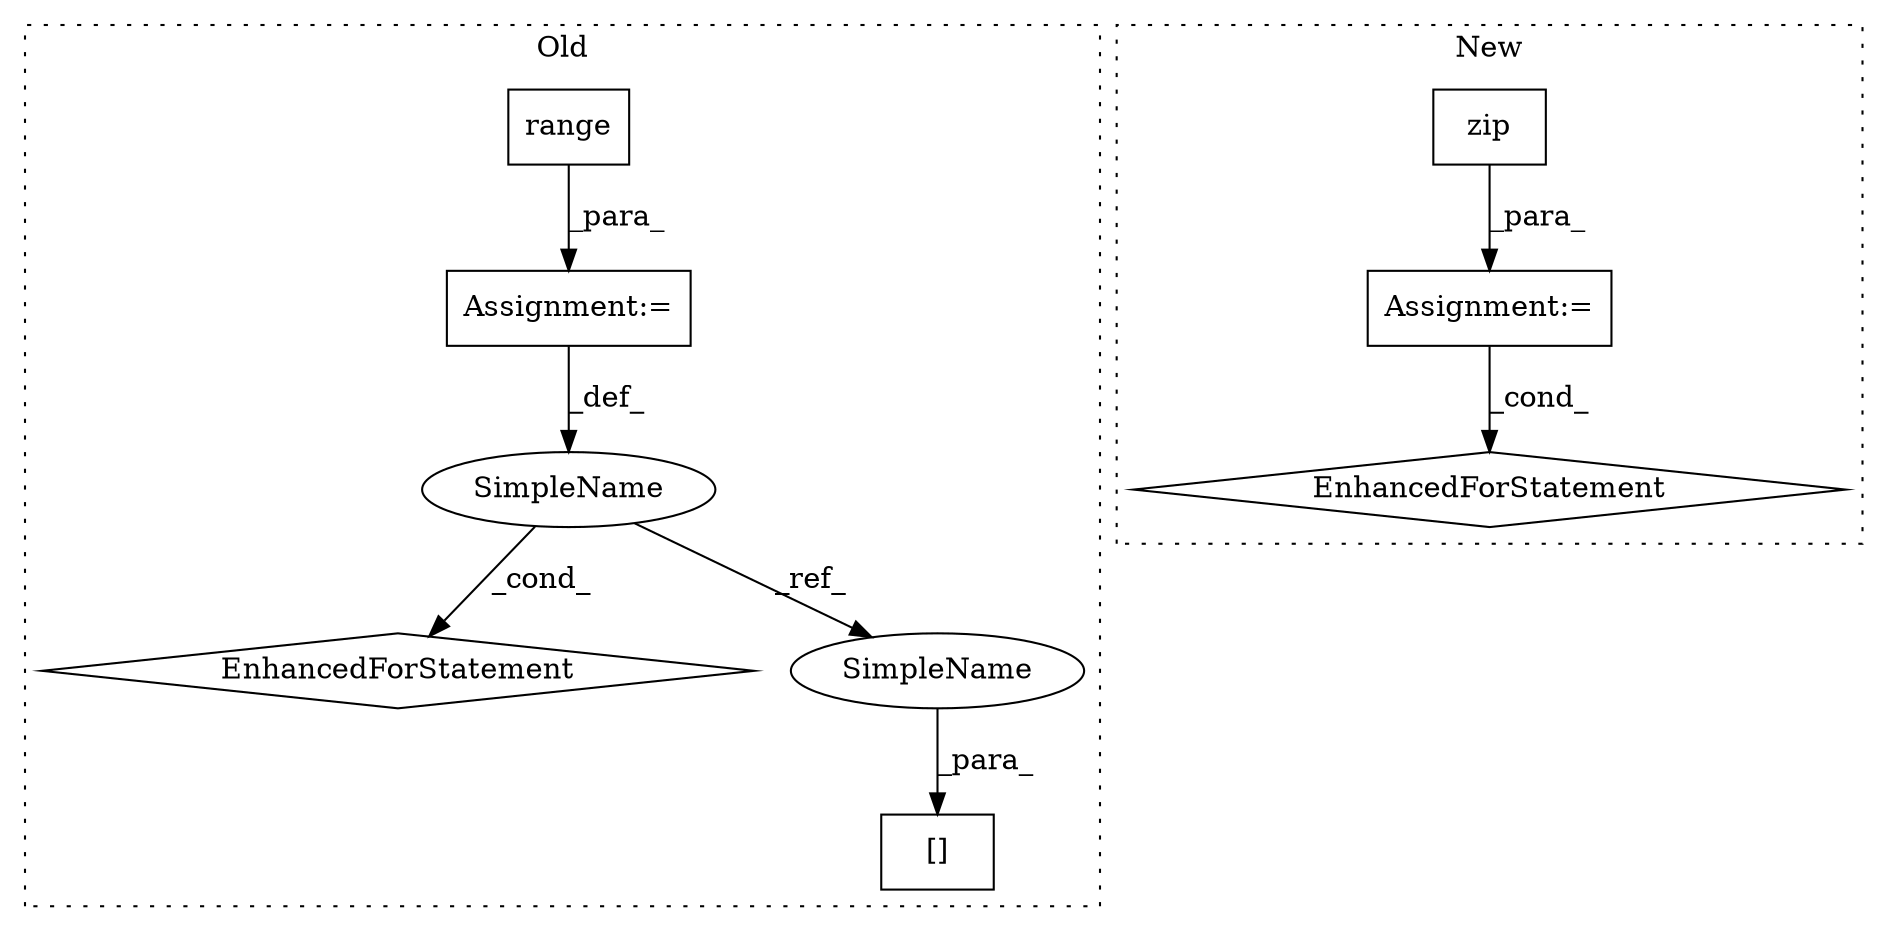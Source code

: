 digraph G {
subgraph cluster0 {
1 [label="range" a="32" s="543,555" l="6,1" shape="box"];
4 [label="Assignment:=" a="7" s="482,556" l="53,2" shape="box"];
5 [label="EnhancedForStatement" a="70" s="482,556" l="53,2" shape="diamond"];
6 [label="[]" a="2" s="678,683" l="4,1" shape="box"];
7 [label="SimpleName" a="42" s="539" l="1" shape="ellipse"];
9 [label="SimpleName" a="42" s="682" l="1" shape="ellipse"];
label = "Old";
style="dotted";
}
subgraph cluster1 {
2 [label="zip" a="32" s="694,740" l="4,1" shape="box"];
3 [label="Assignment:=" a="7" s="595,754" l="67,2" shape="box"];
8 [label="EnhancedForStatement" a="70" s="595,754" l="67,2" shape="diamond"];
label = "New";
style="dotted";
}
1 -> 4 [label="_para_"];
2 -> 3 [label="_para_"];
3 -> 8 [label="_cond_"];
4 -> 7 [label="_def_"];
7 -> 5 [label="_cond_"];
7 -> 9 [label="_ref_"];
9 -> 6 [label="_para_"];
}